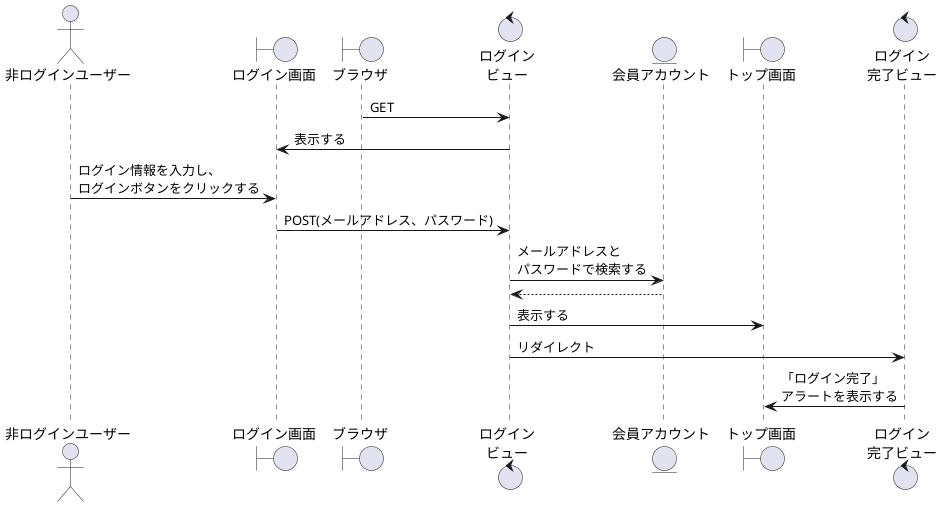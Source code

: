 @startuml login
actor "非ログインユーザー" as nonlogin
boundary "ログイン画面" as loginb
boundary "ブラウザ" as brz
control "ログイン\nビュー" as loginv
entity "会員アカウント" as account
boundary "トップ画面" as Topb
control "ログイン\n完了ビュー" as loginokv

brz -> loginv: GET
loginb <- loginv: 表示する
nonlogin -> loginb: ログイン情報を入力し、\nログインボタンをクリックする
loginb -> loginv:POST(メールアドレス、パスワード)
loginv -> account: メールアドレスと\nパスワードで検索する
loginv <-- account
loginv -> Topb: 表示する
loginv -> loginokv:リダイレクト
Topb <- loginokv:「ログイン完了」\nアラートを表示する
@enduml
